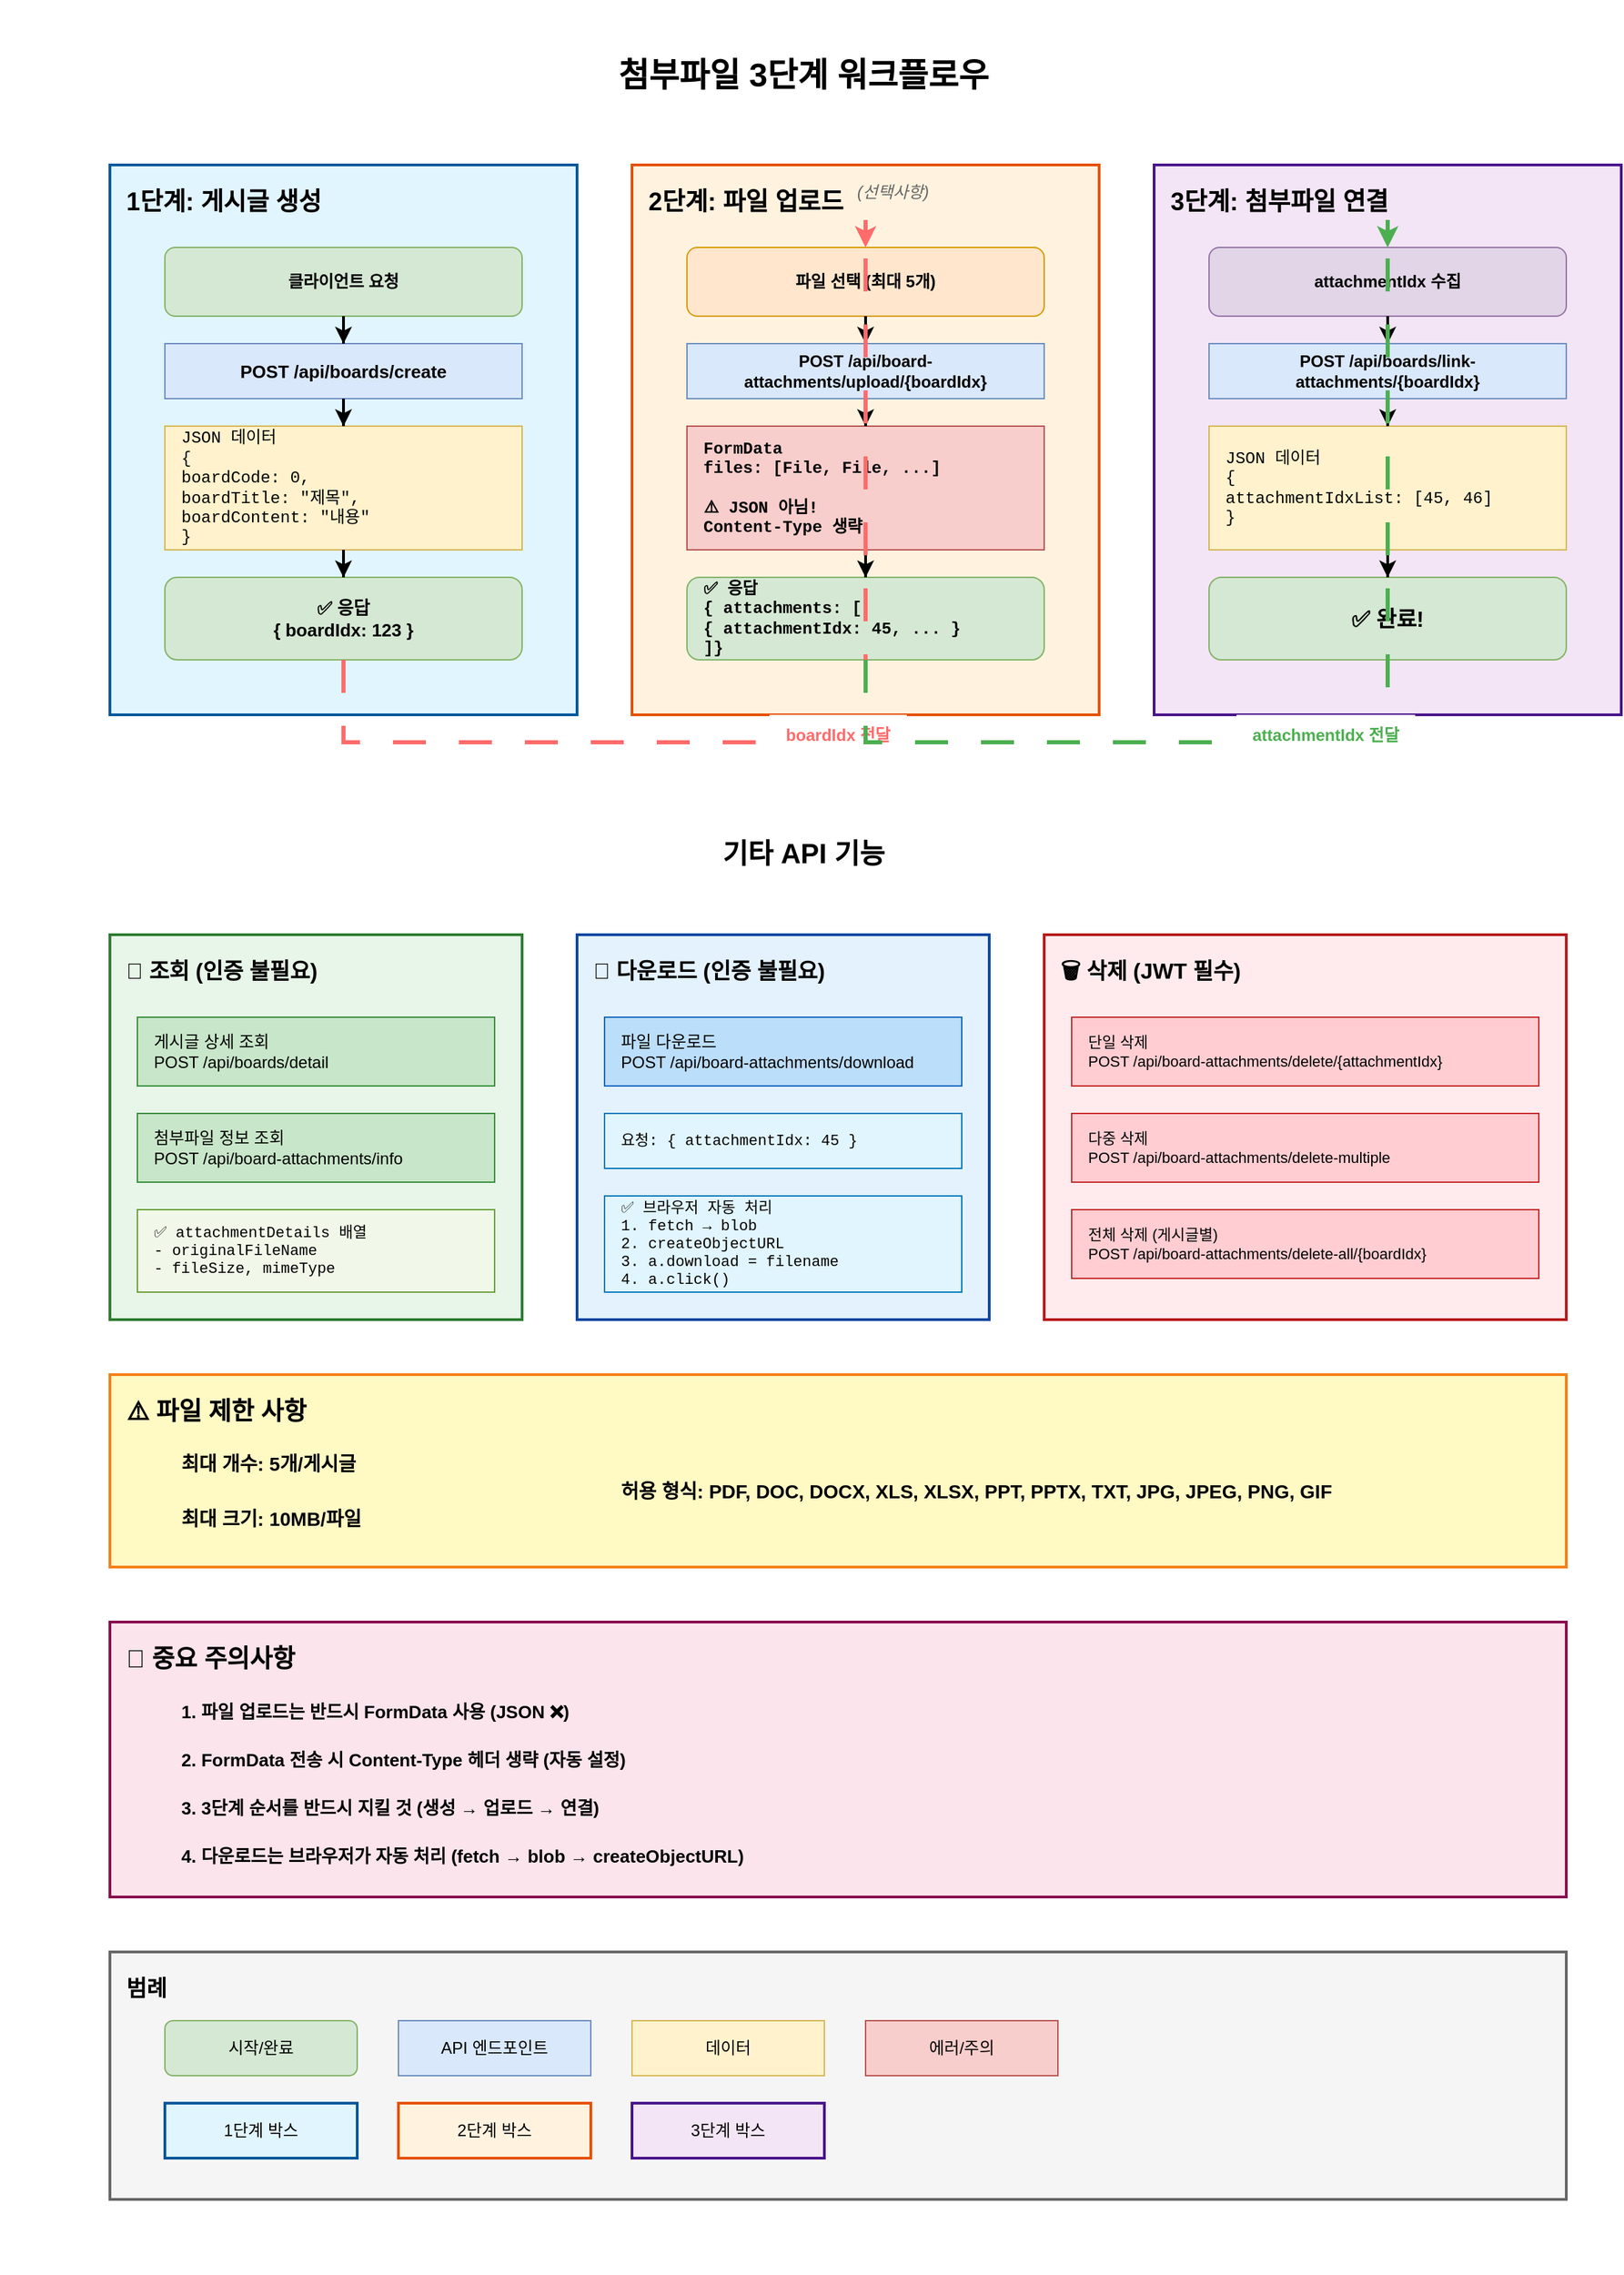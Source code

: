 <mxfile version="22.1.11" type="device">
  <diagram name="첨부파일 3단계 워크플로우" id="attachment-workflow-diagram">
    <mxGraphModel dx="1422" dy="794" grid="1" gridSize="10" guides="1" tooltips="1" connect="1" arrows="1" fold="1" page="1" pageScale="1" pageWidth="1169" pageHeight="1654" math="0" shadow="0" background="#FFFFFF">
      <root>
        <mxCell id="0" />
        <mxCell id="1" parent="0" style="fillColor=#FFFFFF;" />
        
        <!-- 배경 -->
        <mxCell id="bg" value="" style="rounded=0;whiteSpace=wrap;html=1;fillColor=#FFFFFF;strokeColor=none;" vertex="1" parent="1">
          <mxGeometry x="0" y="0" width="1169" height="1654" as="geometry" />
        </mxCell>
        
        <!-- 제목 -->
        <mxCell id="title" value="첨부파일 3단계 워크플로우" style="text;html=1;strokeColor=none;fillColor=none;align=center;verticalAlign=middle;whiteSpace=wrap;rounded=0;fontSize=24;fontStyle=1;" vertex="1" parent="1">
          <mxGeometry x="334.5" y="30" width="500" height="50" as="geometry" />
        </mxCell>
        
        <!-- 1단계: 게시글 생성 -->
        <mxCell id="stage1-box" value="" style="rounded=0;whiteSpace=wrap;html=1;fillColor=#e1f5fe;strokeColor=#01579b;strokeWidth=2;" vertex="1" parent="1">
          <mxGeometry x="80" y="120" width="340" height="400" as="geometry" />
        </mxCell>
        
        <mxCell id="stage1-title" value="1단계: 게시글 생성" style="text;html=1;strokeColor=none;fillColor=none;align=left;verticalAlign=top;whiteSpace=wrap;rounded=0;fontSize=18;fontStyle=1;spacingLeft=10;spacingTop=10;" vertex="1" parent="1">
          <mxGeometry x="80" y="120" width="340" height="40" as="geometry" />
        </mxCell>
        
        <mxCell id="stage1-start" value="클라이언트 요청" style="rounded=1;whiteSpace=wrap;html=1;fillColor=#d5e8d4;strokeColor=#82b366;fontStyle=1;" vertex="1" parent="1">
          <mxGeometry x="120" y="180" width="260" height="50" as="geometry" />
        </mxCell>
        
        <mxCell id="stage1-api" value="POST /api/boards/create" style="rounded=0;whiteSpace=wrap;html=1;fillColor=#dae8fc;strokeColor=#6c8ebf;fontStyle=1;fontSize=13;" vertex="1" parent="1">
          <mxGeometry x="120" y="250" width="260" height="40" as="geometry" />
        </mxCell>
        
        <mxCell id="arrow1" style="edgeStyle=orthogonalEdgeStyle;rounded=0;orthogonalLoop=1;jettySize=auto;html=1;strokeWidth=2;" edge="1" parent="1" source="stage1-start" target="stage1-api">
          <mxGeometry relative="1" as="geometry" />
        </mxCell>
        
        <mxCell id="stage1-data" value="JSON 데이터&#xa;{&#xa;  boardCode: 0,&#xa;  boardTitle: &quot;제목&quot;,&#xa;  boardContent: &quot;내용&quot;&#xa;}" style="rounded=0;whiteSpace=wrap;html=1;fillColor=#fff2cc;strokeColor=#d6b656;align=left;spacingLeft=10;fontFamily=Courier New;" vertex="1" parent="1">
          <mxGeometry x="120" y="310" width="260" height="90" as="geometry" />
        </mxCell>
        
        <mxCell id="arrow2" style="edgeStyle=orthogonalEdgeStyle;rounded=0;orthogonalLoop=1;jettySize=auto;html=1;strokeWidth=2;" edge="1" parent="1" source="stage1-api" target="stage1-data">
          <mxGeometry relative="1" as="geometry" />
        </mxCell>
        
        <mxCell id="stage1-result" value="✅ 응답&#xa;{ boardIdx: 123 }" style="rounded=1;whiteSpace=wrap;html=1;fillColor=#d5e8d4;strokeColor=#82b366;fontStyle=1;fontSize=13;" vertex="1" parent="1">
          <mxGeometry x="120" y="420" width="260" height="60" as="geometry" />
        </mxCell>
        
        <mxCell id="arrow3" style="edgeStyle=orthogonalEdgeStyle;rounded=0;orthogonalLoop=1;jettySize=auto;html=1;strokeWidth=2;" edge="1" parent="1" source="stage1-data" target="stage1-result">
          <mxGeometry relative="1" as="geometry" />
        </mxCell>
        
        <!-- 2단계: 파일 업로드 -->
        <mxCell id="stage2-box" value="" style="rounded=0;whiteSpace=wrap;html=1;fillColor=#fff3e0;strokeColor=#e65100;strokeWidth=2;" vertex="1" parent="1">
          <mxGeometry x="460" y="120" width="340" height="400" as="geometry" />
        </mxCell>
        
        <mxCell id="stage2-title" value="2단계: 파일 업로드" style="text;html=1;strokeColor=none;fillColor=none;align=left;verticalAlign=top;whiteSpace=wrap;rounded=0;fontSize=18;fontStyle=1;spacingLeft=10;spacingTop=10;" vertex="1" parent="1">
          <mxGeometry x="460" y="120" width="340" height="40" as="geometry" />
        </mxCell>
        
        <mxCell id="stage2-optional" value="(선택사항)" style="text;html=1;strokeColor=none;fillColor=none;align=center;verticalAlign=middle;whiteSpace=wrap;rounded=0;fontSize=12;fontStyle=2;fontColor=#666666;" vertex="1" parent="1">
          <mxGeometry x="600" y="120" width="100" height="40" as="geometry" />
        </mxCell>
        
        <mxCell id="stage2-start" value="파일 선택 (최대 5개)" style="rounded=1;whiteSpace=wrap;html=1;fillColor=#ffe6cc;strokeColor=#d79b00;fontStyle=1;" vertex="1" parent="1">
          <mxGeometry x="500" y="180" width="260" height="50" as="geometry" />
        </mxCell>
        
        <mxCell id="stage2-api" value="POST /api/board-attachments/upload/{boardIdx}" style="rounded=0;whiteSpace=wrap;html=1;fillColor=#dae8fc;strokeColor=#6c8ebf;fontStyle=1;fontSize=12;" vertex="1" parent="1">
          <mxGeometry x="500" y="250" width="260" height="40" as="geometry" />
        </mxCell>
        
        <mxCell id="arrow4" style="edgeStyle=orthogonalEdgeStyle;rounded=0;orthogonalLoop=1;jettySize=auto;html=1;strokeWidth=2;" edge="1" parent="1" source="stage2-start" target="stage2-api">
          <mxGeometry relative="1" as="geometry" />
        </mxCell>
        
        <mxCell id="stage2-data" value="FormData&#xa;files: [File, File, ...]&#xa;&#xa;⚠️ JSON 아님!&#xa;Content-Type 생략" style="rounded=0;whiteSpace=wrap;html=1;fillColor=#f8cecc;strokeColor=#b85450;align=left;spacingLeft=10;fontFamily=Courier New;fontStyle=1;" vertex="1" parent="1">
          <mxGeometry x="500" y="310" width="260" height="90" as="geometry" />
        </mxCell>
        
        <mxCell id="arrow5" style="edgeStyle=orthogonalEdgeStyle;rounded=0;orthogonalLoop=1;jettySize=auto;html=1;strokeWidth=2;" edge="1" parent="1" source="stage2-api" target="stage2-data">
          <mxGeometry relative="1" as="geometry" />
        </mxCell>
        
        <mxCell id="stage2-result" value="✅ 응답&#xa;{ attachments: [&#xa;  { attachmentIdx: 45, ... }&#xa;]}" style="rounded=1;whiteSpace=wrap;html=1;fillColor=#d5e8d4;strokeColor=#82b366;fontStyle=1;fontSize=12;align=left;spacingLeft=10;fontFamily=Courier New;" vertex="1" parent="1">
          <mxGeometry x="500" y="420" width="260" height="60" as="geometry" />
        </mxCell>
        
        <mxCell id="arrow6" style="edgeStyle=orthogonalEdgeStyle;rounded=0;orthogonalLoop=1;jettySize=auto;html=1;strokeWidth=2;" edge="1" parent="1" source="stage2-data" target="stage2-result">
          <mxGeometry relative="1" as="geometry" />
        </mxCell>
        
        <!-- 3단계: 첨부파일 연결 -->
        <mxCell id="stage3-box" value="" style="rounded=0;whiteSpace=wrap;html=1;fillColor=#f3e5f5;strokeColor=#4a148c;strokeWidth=2;" vertex="1" parent="1">
          <mxGeometry x="840" y="120" width="340" height="400" as="geometry" />
        </mxCell>
        
        <mxCell id="stage3-title" value="3단계: 첨부파일 연결" style="text;html=1;strokeColor=none;fillColor=none;align=left;verticalAlign=top;whiteSpace=wrap;rounded=0;fontSize=18;fontStyle=1;spacingLeft=10;spacingTop=10;" vertex="1" parent="1">
          <mxGeometry x="840" y="120" width="340" height="40" as="geometry" />
        </mxCell>
        
        <mxCell id="stage3-start" value="attachmentIdx 수집" style="rounded=1;whiteSpace=wrap;html=1;fillColor=#e1d5e7;strokeColor=#9673a6;fontStyle=1;" vertex="1" parent="1">
          <mxGeometry x="880" y="180" width="260" height="50" as="geometry" />
        </mxCell>
        
        <mxCell id="stage3-api" value="POST /api/boards/link-attachments/{boardIdx}" style="rounded=0;whiteSpace=wrap;html=1;fillColor=#dae8fc;strokeColor=#6c8ebf;fontStyle=1;fontSize=12;" vertex="1" parent="1">
          <mxGeometry x="880" y="250" width="260" height="40" as="geometry" />
        </mxCell>
        
        <mxCell id="arrow7" style="edgeStyle=orthogonalEdgeStyle;rounded=0;orthogonalLoop=1;jettySize=auto;html=1;strokeWidth=2;" edge="1" parent="1" source="stage3-start" target="stage3-api">
          <mxGeometry relative="1" as="geometry" />
        </mxCell>
        
        <mxCell id="stage3-data" value="JSON 데이터&#xa;{&#xa;  attachmentIdxList: [45, 46]&#xa;}" style="rounded=0;whiteSpace=wrap;html=1;fillColor=#fff2cc;strokeColor=#d6b656;align=left;spacingLeft=10;fontFamily=Courier New;" vertex="1" parent="1">
          <mxGeometry x="880" y="310" width="260" height="90" as="geometry" />
        </mxCell>
        
        <mxCell id="arrow8" style="edgeStyle=orthogonalEdgeStyle;rounded=0;orthogonalLoop=1;jettySize=auto;html=1;strokeWidth=2;" edge="1" parent="1" source="stage3-api" target="stage3-data">
          <mxGeometry relative="1" as="geometry" />
        </mxCell>
        
        <mxCell id="stage3-result" value="✅ 완료!" style="rounded=1;whiteSpace=wrap;html=1;fillColor=#d5e8d4;strokeColor=#82b366;fontStyle=1;fontSize=16;" vertex="1" parent="1">
          <mxGeometry x="880" y="420" width="260" height="60" as="geometry" />
        </mxCell>
        
        <mxCell id="arrow9" style="edgeStyle=orthogonalEdgeStyle;rounded=0;orthogonalLoop=1;jettySize=auto;html=1;strokeWidth=2;" edge="1" parent="1" source="stage3-data" target="stage3-result">
          <mxGeometry relative="1" as="geometry" />
        </mxCell>
        
        <!-- 단계 연결 화살표 -->
        <mxCell id="arrow-stage1-2" style="edgeStyle=orthogonalEdgeStyle;rounded=0;orthogonalLoop=1;jettySize=auto;html=1;strokeWidth=3;strokeColor=#FF6B6B;dashed=1;dashPattern=8 8;" edge="1" parent="1" source="stage1-result" target="stage2-start">
          <mxGeometry relative="1" as="geometry">
            <Array as="points">
              <mxPoint x="250" y="540" />
              <mxPoint x="630" y="540" />
              <mxPoint x="630" y="160" />
            </Array>
          </mxGeometry>
        </mxCell>
        <mxCell id="arrow-stage1-2-label" value="boardIdx 전달" style="text;html=1;strokeColor=none;fillColor=#FFFFFF;align=center;verticalAlign=middle;whiteSpace=wrap;rounded=0;fontSize=12;fontStyle=1;fontColor=#FF6B6B;" vertex="1" parent="1">
          <mxGeometry x="560" y="520" width="100" height="30" as="geometry" />
        </mxCell>
        
        <mxCell id="arrow-stage2-3" style="edgeStyle=orthogonalEdgeStyle;rounded=0;orthogonalLoop=1;jettySize=auto;html=1;strokeWidth=3;strokeColor=#4CAF50;dashed=1;dashPattern=8 8;" edge="1" parent="1" source="stage2-result" target="stage3-start">
          <mxGeometry relative="1" as="geometry">
            <Array as="points">
              <mxPoint x="630" y="540" />
              <mxPoint x="1010" y="540" />
              <mxPoint x="1010" y="160" />
            </Array>
          </mxGeometry>
        </mxCell>
        <mxCell id="arrow-stage2-3-label" value="attachmentIdx 전달" style="text;html=1;strokeColor=none;fillColor=#FFFFFF;align=center;verticalAlign=middle;whiteSpace=wrap;rounded=0;fontSize=12;fontStyle=1;fontColor=#4CAF50;" vertex="1" parent="1">
          <mxGeometry x="900" y="520" width="130" height="30" as="geometry" />
        </mxCell>
        
        <!-- 하단: 조회/다운로드/삭제 -->
        <mxCell id="bottom-title" value="기타 API 기능" style="text;html=1;strokeColor=none;fillColor=none;align=center;verticalAlign=middle;whiteSpace=wrap;rounded=0;fontSize=20;fontStyle=1;" vertex="1" parent="1">
          <mxGeometry x="434.5" y="600" width="300" height="40" as="geometry" />
        </mxCell>
        
        <!-- 조회 -->
        <mxCell id="read-box" value="" style="rounded=0;whiteSpace=wrap;html=1;fillColor=#e8f5e9;strokeColor=#2e7d32;strokeWidth=2;" vertex="1" parent="1">
          <mxGeometry x="80" y="680" width="300" height="280" as="geometry" />
        </mxCell>
        
        <mxCell id="read-title" value="📖 조회 (인증 불필요)" style="text;html=1;strokeColor=none;fillColor=none;align=left;verticalAlign=top;whiteSpace=wrap;rounded=0;fontSize=16;fontStyle=1;spacingLeft=10;spacingTop=10;" vertex="1" parent="1">
          <mxGeometry x="80" y="680" width="300" height="40" as="geometry" />
        </mxCell>
        
        <mxCell id="read-1" value="게시글 상세 조회&#xa;POST /api/boards/detail" style="rounded=0;whiteSpace=wrap;html=1;fillColor=#c8e6c9;strokeColor=#388e3c;align=left;spacingLeft=10;fontSize=12;" vertex="1" parent="1">
          <mxGeometry x="100" y="740" width="260" height="50" as="geometry" />
        </mxCell>
        
        <mxCell id="read-2" value="첨부파일 정보 조회&#xa;POST /api/board-attachments/info" style="rounded=0;whiteSpace=wrap;html=1;fillColor=#c8e6c9;strokeColor=#388e3c;align=left;spacingLeft=10;fontSize=12;" vertex="1" parent="1">
          <mxGeometry x="100" y="810" width="260" height="50" as="geometry" />
        </mxCell>
        
        <mxCell id="read-3" value="✅ attachmentDetails 배열&#xa;   - originalFileName&#xa;   - fileSize, mimeType" style="rounded=0;whiteSpace=wrap;html=1;fillColor=#f1f8e9;strokeColor=#689f38;align=left;spacingLeft=10;fontSize=11;fontFamily=Courier New;" vertex="1" parent="1">
          <mxGeometry x="100" y="880" width="260" height="60" as="geometry" />
        </mxCell>
        
        <!-- 다운로드 -->
        <mxCell id="download-box" value="" style="rounded=0;whiteSpace=wrap;html=1;fillColor=#e3f2fd;strokeColor=#0d47a1;strokeWidth=2;" vertex="1" parent="1">
          <mxGeometry x="420" y="680" width="300" height="280" as="geometry" />
        </mxCell>
        
        <mxCell id="download-title" value="💾 다운로드 (인증 불필요)" style="text;html=1;strokeColor=none;fillColor=none;align=left;verticalAlign=top;whiteSpace=wrap;rounded=0;fontSize=16;fontStyle=1;spacingLeft=10;spacingTop=10;" vertex="1" parent="1">
          <mxGeometry x="420" y="680" width="300" height="40" as="geometry" />
        </mxCell>
        
        <mxCell id="download-1" value="파일 다운로드&#xa;POST /api/board-attachments/download" style="rounded=0;whiteSpace=wrap;html=1;fillColor=#bbdefb;strokeColor=#1565c0;align=left;spacingLeft=10;fontSize=12;" vertex="1" parent="1">
          <mxGeometry x="440" y="740" width="260" height="50" as="geometry" />
        </mxCell>
        
        <mxCell id="download-2" value="요청: { attachmentIdx: 45 }" style="rounded=0;whiteSpace=wrap;html=1;fillColor=#e1f5fe;strokeColor=#0277bd;align=left;spacingLeft=10;fontSize=11;fontFamily=Courier New;" vertex="1" parent="1">
          <mxGeometry x="440" y="810" width="260" height="40" as="geometry" />
        </mxCell>
        
        <mxCell id="download-3" value="✅ 브라우저 자동 처리&#xa;   1. fetch → blob&#xa;   2. createObjectURL&#xa;   3. a.download = filename&#xa;   4. a.click()" style="rounded=0;whiteSpace=wrap;html=1;fillColor=#e1f5fe;strokeColor=#0277bd;align=left;spacingLeft=10;fontSize=11;fontFamily=Courier New;" vertex="1" parent="1">
          <mxGeometry x="440" y="870" width="260" height="70" as="geometry" />
        </mxCell>
        
        <!-- 삭제 -->
        <mxCell id="delete-box" value="" style="rounded=0;whiteSpace=wrap;html=1;fillColor=#ffebee;strokeColor=#b71c1c;strokeWidth=2;" vertex="1" parent="1">
          <mxGeometry x="760" y="680" width="380" height="280" as="geometry" />
        </mxCell>
        
        <mxCell id="delete-title" value="🗑️ 삭제 (JWT 필수)" style="text;html=1;strokeColor=none;fillColor=none;align=left;verticalAlign=top;whiteSpace=wrap;rounded=0;fontSize=16;fontStyle=1;spacingLeft=10;spacingTop=10;" vertex="1" parent="1">
          <mxGeometry x="760" y="680" width="380" height="40" as="geometry" />
        </mxCell>
        
        <mxCell id="delete-1" value="단일 삭제&#xa;POST /api/board-attachments/delete/{attachmentIdx}" style="rounded=0;whiteSpace=wrap;html=1;fillColor=#ffcdd2;strokeColor=#c62828;align=left;spacingLeft=10;fontSize=11;" vertex="1" parent="1">
          <mxGeometry x="780" y="740" width="340" height="50" as="geometry" />
        </mxCell>
        
        <mxCell id="delete-2" value="다중 삭제&#xa;POST /api/board-attachments/delete-multiple" style="rounded=0;whiteSpace=wrap;html=1;fillColor=#ffcdd2;strokeColor=#c62828;align=left;spacingLeft=10;fontSize=11;" vertex="1" parent="1">
          <mxGeometry x="780" y="810" width="340" height="50" as="geometry" />
        </mxCell>
        
        <mxCell id="delete-3" value="전체 삭제 (게시글별)&#xa;POST /api/board-attachments/delete-all/{boardIdx}" style="rounded=0;whiteSpace=wrap;html=1;fillColor=#ffcdd2;strokeColor=#c62828;align=left;spacingLeft=10;fontSize=11;" vertex="1" parent="1">
          <mxGeometry x="780" y="880" width="340" height="50" as="geometry" />
        </mxCell>
        
        <!-- 파일 제한 -->
        <mxCell id="limits-box" value="" style="rounded=0;whiteSpace=wrap;html=1;fillColor=#fff9c4;strokeColor=#f57f17;strokeWidth=2;" vertex="1" parent="1">
          <mxGeometry x="80" y="1000" width="1060" height="140" as="geometry" />
        </mxCell>
        
        <mxCell id="limits-title" value="⚠️ 파일 제한 사항" style="text;html=1;strokeColor=none;fillColor=none;align=left;verticalAlign=top;whiteSpace=wrap;rounded=0;fontSize=18;fontStyle=1;spacingLeft=10;spacingTop=10;" vertex="1" parent="1">
          <mxGeometry x="80" y="1000" width="1060" height="40" as="geometry" />
        </mxCell>
        
        <mxCell id="limits-1" value="최대 개수: 5개/게시글" style="text;html=1;strokeColor=none;fillColor=none;align=left;verticalAlign=middle;whiteSpace=wrap;rounded=0;fontSize=14;fontStyle=1;spacingLeft=30;" vertex="1" parent="1">
          <mxGeometry x="100" y="1050" width="300" height="30" as="geometry" />
        </mxCell>
        
        <mxCell id="limits-2" value="최대 크기: 10MB/파일" style="text;html=1;strokeColor=none;fillColor=none;align=left;verticalAlign=middle;whiteSpace=wrap;rounded=0;fontSize=14;fontStyle=1;spacingLeft=30;" vertex="1" parent="1">
          <mxGeometry x="100" y="1090" width="300" height="30" as="geometry" />
        </mxCell>
        
        <mxCell id="limits-3" value="허용 형식: PDF, DOC, DOCX, XLS, XLSX, PPT, PPTX, TXT, JPG, JPEG, PNG, GIF" style="text;html=1;strokeColor=none;fillColor=none;align=left;verticalAlign=middle;whiteSpace=wrap;rounded=0;fontSize=14;fontStyle=1;spacingLeft=30;" vertex="1" parent="1">
          <mxGeometry x="420" y="1050" width="700" height="70" as="geometry" />
        </mxCell>
        
        <!-- 주의사항 -->
        <mxCell id="notes-box" value="" style="rounded=0;whiteSpace=wrap;html=1;fillColor=#fce4ec;strokeColor=#880e4f;strokeWidth=2;" vertex="1" parent="1">
          <mxGeometry x="80" y="1180" width="1060" height="200" as="geometry" />
        </mxCell>
        
        <mxCell id="notes-title" value="🔴 중요 주의사항" style="text;html=1;strokeColor=none;fillColor=none;align=left;verticalAlign=top;whiteSpace=wrap;rounded=0;fontSize=18;fontStyle=1;spacingLeft=10;spacingTop=10;" vertex="1" parent="1">
          <mxGeometry x="80" y="1180" width="1060" height="40" as="geometry" />
        </mxCell>
        
        <mxCell id="notes-1" value="1. 파일 업로드는 반드시 FormData 사용 (JSON ❌)" style="text;html=1;strokeColor=none;fillColor=none;align=left;verticalAlign=middle;whiteSpace=wrap;rounded=0;fontSize=13;fontStyle=1;spacingLeft=30;" vertex="1" parent="1">
          <mxGeometry x="100" y="1230" width="500" height="30" as="geometry" />
        </mxCell>
        
        <mxCell id="notes-2" value="2. FormData 전송 시 Content-Type 헤더 생략 (자동 설정)" style="text;html=1;strokeColor=none;fillColor=none;align=left;verticalAlign=middle;whiteSpace=wrap;rounded=0;fontSize=13;fontStyle=1;spacingLeft=30;" vertex="1" parent="1">
          <mxGeometry x="100" y="1265" width="500" height="30" as="geometry" />
        </mxCell>
        
        <mxCell id="notes-3" value="3. 3단계 순서를 반드시 지킬 것 (생성 → 업로드 → 연결)" style="text;html=1;strokeColor=none;fillColor=none;align=left;verticalAlign=middle;whiteSpace=wrap;rounded=0;fontSize=13;fontStyle=1;spacingLeft=30;" vertex="1" parent="1">
          <mxGeometry x="100" y="1300" width="500" height="30" as="geometry" />
        </mxCell>
        
        <mxCell id="notes-4" value="4. 다운로드는 브라우저가 자동 처리 (fetch → blob → createObjectURL)" style="text;html=1;strokeColor=none;fillColor=none;align=left;verticalAlign=middle;whiteSpace=wrap;rounded=0;fontSize=13;fontStyle=1;spacingLeft=30;" vertex="1" parent="1">
          <mxGeometry x="100" y="1335" width="600" height="30" as="geometry" />
        </mxCell>
        
        <!-- 범례 -->
        <mxCell id="legend-box" value="" style="rounded=0;whiteSpace=wrap;html=1;fillColor=#f5f5f5;strokeColor=#666666;strokeWidth=2;" vertex="1" parent="1">
          <mxGeometry x="80" y="1420" width="1060" height="180" as="geometry" />
        </mxCell>
        
        <mxCell id="legend-title" value="범례" style="text;html=1;strokeColor=none;fillColor=none;align=left;verticalAlign=top;whiteSpace=wrap;rounded=0;fontSize=16;fontStyle=1;spacingLeft=10;spacingTop=10;" vertex="1" parent="1">
          <mxGeometry x="80" y="1420" width="1060" height="40" as="geometry" />
        </mxCell>
        
        <mxCell id="legend-1" value="시작/완료" style="rounded=1;whiteSpace=wrap;html=1;fillColor=#d5e8d4;strokeColor=#82b366;fontSize=12;" vertex="1" parent="1">
          <mxGeometry x="120" y="1470" width="140" height="40" as="geometry" />
        </mxCell>
        
        <mxCell id="legend-2" value="API 엔드포인트" style="rounded=0;whiteSpace=wrap;html=1;fillColor=#dae8fc;strokeColor=#6c8ebf;fontSize=12;" vertex="1" parent="1">
          <mxGeometry x="290" y="1470" width="140" height="40" as="geometry" />
        </mxCell>
        
        <mxCell id="legend-3" value="데이터" style="rounded=0;whiteSpace=wrap;html=1;fillColor=#fff2cc;strokeColor=#d6b656;fontSize=12;" vertex="1" parent="1">
          <mxGeometry x="460" y="1470" width="140" height="40" as="geometry" />
        </mxCell>
        
        <mxCell id="legend-4" value="에러/주의" style="rounded=0;whiteSpace=wrap;html=1;fillColor=#f8cecc;strokeColor=#b85450;fontSize=12;" vertex="1" parent="1">
          <mxGeometry x="630" y="1470" width="140" height="40" as="geometry" />
        </mxCell>
        
        <mxCell id="legend-5" value="1단계 박스" style="rounded=0;whiteSpace=wrap;html=1;fillColor=#e1f5fe;strokeColor=#01579b;fontSize=12;strokeWidth=2;" vertex="1" parent="1">
          <mxGeometry x="120" y="1530" width="140" height="40" as="geometry" />
        </mxCell>
        
        <mxCell id="legend-6" value="2단계 박스" style="rounded=0;whiteSpace=wrap;html=1;fillColor=#fff3e0;strokeColor=#e65100;fontSize=12;strokeWidth=2;" vertex="1" parent="1">
          <mxGeometry x="290" y="1530" width="140" height="40" as="geometry" />
        </mxCell>
        
        <mxCell id="legend-7" value="3단계 박스" style="rounded=0;whiteSpace=wrap;html=1;fillColor=#f3e5f5;strokeColor=#4a148c;fontSize=12;strokeWidth=2;" vertex="1" parent="1">
          <mxGeometry x="460" y="1530" width="140" height="40" as="geometry" />
        </mxCell>
        
      </root>
    </mxGraphModel>
  </diagram>
</mxfile>
